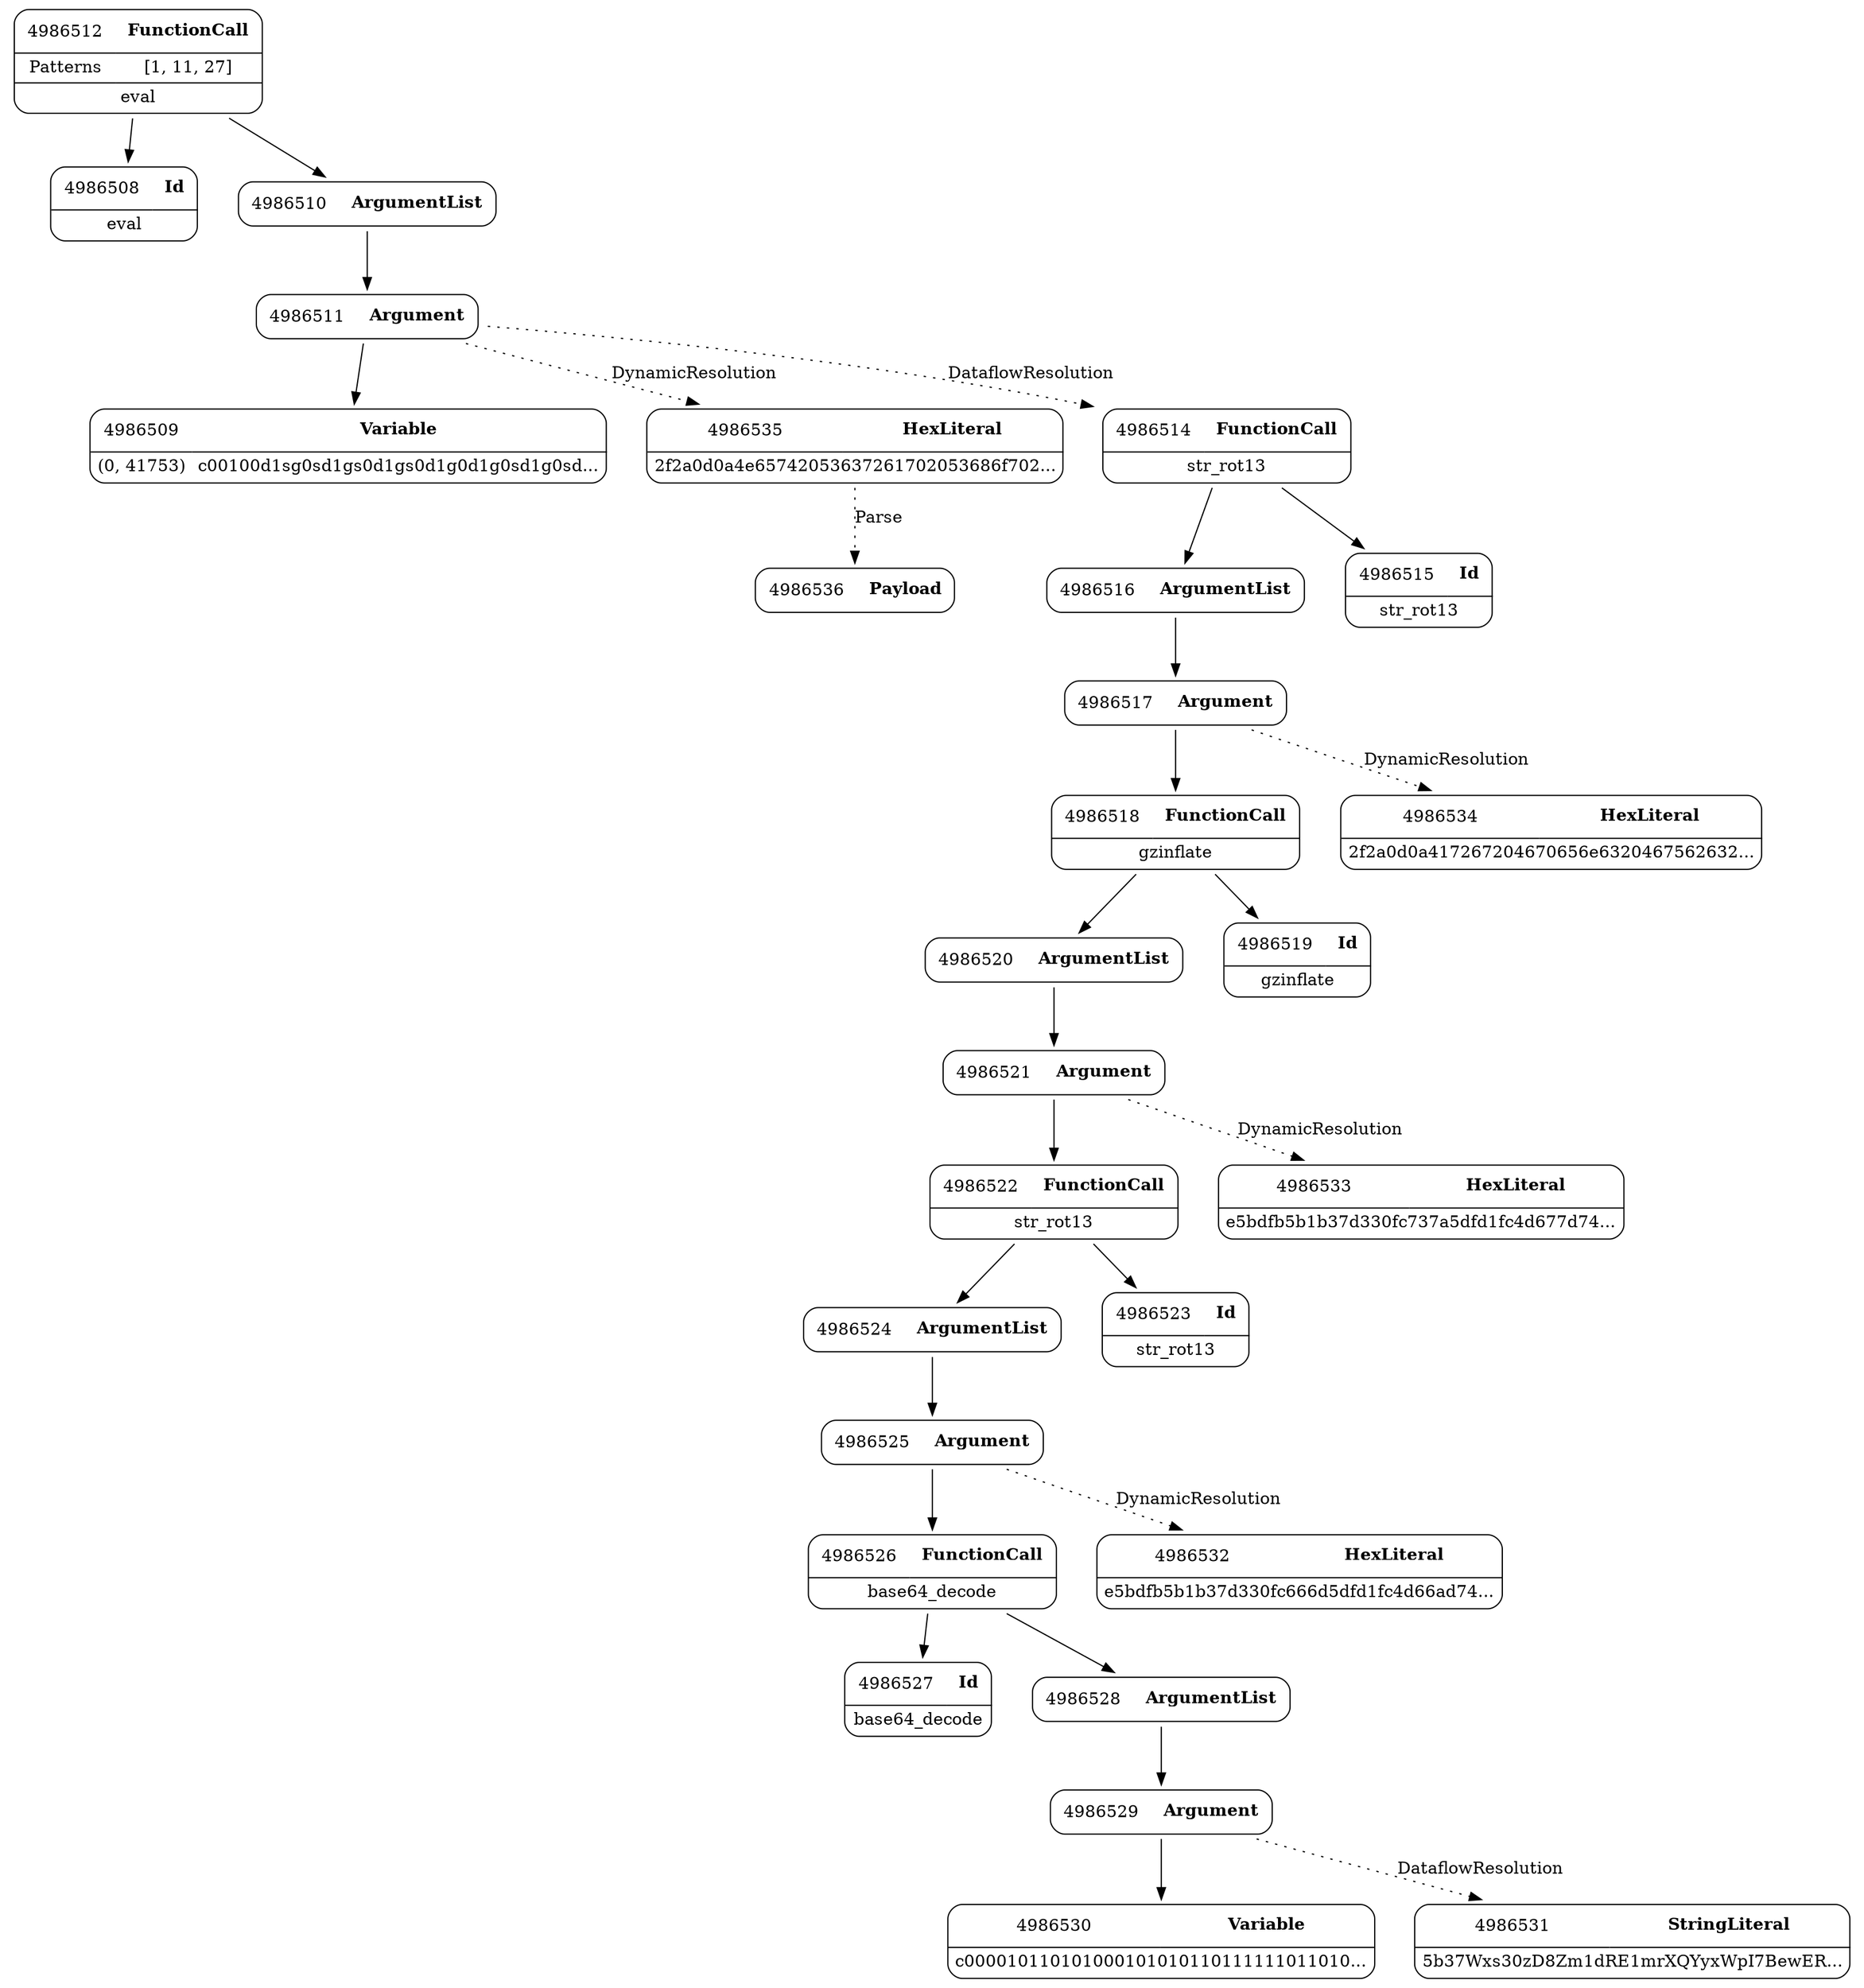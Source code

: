 digraph ast {
node [shape=none];
4986508 [label=<<TABLE border='1' cellspacing='0' cellpadding='10' style='rounded' ><TR><TD border='0'>4986508</TD><TD border='0'><B>Id</B></TD></TR><HR/><TR><TD border='0' cellpadding='5' colspan='2'>eval</TD></TR></TABLE>>];
4986509 [label=<<TABLE border='1' cellspacing='0' cellpadding='10' style='rounded' ><TR><TD border='0'>4986509</TD><TD border='0'><B>Variable</B></TD></TR><HR/><TR><TD border='0' cellpadding='5'>(0, 41753)</TD><TD border='0' cellpadding='5'>c00100d1sg0sd1gs0d1gs0d1g0d1g0sd1g0sd...</TD></TR></TABLE>>];
4986510 [label=<<TABLE border='1' cellspacing='0' cellpadding='10' style='rounded' ><TR><TD border='0'>4986510</TD><TD border='0'><B>ArgumentList</B></TD></TR></TABLE>>];
4986510 -> 4986511 [weight=2];
4986511 [label=<<TABLE border='1' cellspacing='0' cellpadding='10' style='rounded' ><TR><TD border='0'>4986511</TD><TD border='0'><B>Argument</B></TD></TR></TABLE>>];
4986511 -> 4986509 [weight=2];
4986511 -> 4986535 [style=dotted,label=DynamicResolution];
4986511 -> 4986514 [style=dotted,label=DataflowResolution];
4986524 [label=<<TABLE border='1' cellspacing='0' cellpadding='10' style='rounded' ><TR><TD border='0'>4986524</TD><TD border='0'><B>ArgumentList</B></TD></TR></TABLE>>];
4986524 -> 4986525 [weight=2];
4986525 [label=<<TABLE border='1' cellspacing='0' cellpadding='10' style='rounded' ><TR><TD border='0'>4986525</TD><TD border='0'><B>Argument</B></TD></TR></TABLE>>];
4986525 -> 4986526 [weight=2];
4986525 -> 4986532 [style=dotted,label=DynamicResolution];
4986526 [label=<<TABLE border='1' cellspacing='0' cellpadding='10' style='rounded' ><TR><TD border='0'>4986526</TD><TD border='0'><B>FunctionCall</B></TD></TR><HR/><TR><TD border='0' cellpadding='5' colspan='2'>base64_decode</TD></TR></TABLE>>];
4986526 -> 4986527 [weight=2];
4986526 -> 4986528 [weight=2];
4986527 [label=<<TABLE border='1' cellspacing='0' cellpadding='10' style='rounded' ><TR><TD border='0'>4986527</TD><TD border='0'><B>Id</B></TD></TR><HR/><TR><TD border='0' cellpadding='5' colspan='2'>base64_decode</TD></TR></TABLE>>];
4986520 [label=<<TABLE border='1' cellspacing='0' cellpadding='10' style='rounded' ><TR><TD border='0'>4986520</TD><TD border='0'><B>ArgumentList</B></TD></TR></TABLE>>];
4986520 -> 4986521 [weight=2];
4986521 [label=<<TABLE border='1' cellspacing='0' cellpadding='10' style='rounded' ><TR><TD border='0'>4986521</TD><TD border='0'><B>Argument</B></TD></TR></TABLE>>];
4986521 -> 4986522 [weight=2];
4986521 -> 4986533 [style=dotted,label=DynamicResolution];
4986522 [label=<<TABLE border='1' cellspacing='0' cellpadding='10' style='rounded' ><TR><TD border='0'>4986522</TD><TD border='0'><B>FunctionCall</B></TD></TR><HR/><TR><TD border='0' cellpadding='5' colspan='2'>str_rot13</TD></TR></TABLE>>];
4986522 -> 4986523 [weight=2];
4986522 -> 4986524 [weight=2];
4986523 [label=<<TABLE border='1' cellspacing='0' cellpadding='10' style='rounded' ><TR><TD border='0'>4986523</TD><TD border='0'><B>Id</B></TD></TR><HR/><TR><TD border='0' cellpadding='5' colspan='2'>str_rot13</TD></TR></TABLE>>];
4986516 [label=<<TABLE border='1' cellspacing='0' cellpadding='10' style='rounded' ><TR><TD border='0'>4986516</TD><TD border='0'><B>ArgumentList</B></TD></TR></TABLE>>];
4986516 -> 4986517 [weight=2];
4986517 [label=<<TABLE border='1' cellspacing='0' cellpadding='10' style='rounded' ><TR><TD border='0'>4986517</TD><TD border='0'><B>Argument</B></TD></TR></TABLE>>];
4986517 -> 4986518 [weight=2];
4986517 -> 4986534 [style=dotted,label=DynamicResolution];
4986518 [label=<<TABLE border='1' cellspacing='0' cellpadding='10' style='rounded' ><TR><TD border='0'>4986518</TD><TD border='0'><B>FunctionCall</B></TD></TR><HR/><TR><TD border='0' cellpadding='5' colspan='2'>gzinflate</TD></TR></TABLE>>];
4986518 -> 4986519 [weight=2];
4986518 -> 4986520 [weight=2];
4986519 [label=<<TABLE border='1' cellspacing='0' cellpadding='10' style='rounded' ><TR><TD border='0'>4986519</TD><TD border='0'><B>Id</B></TD></TR><HR/><TR><TD border='0' cellpadding='5' colspan='2'>gzinflate</TD></TR></TABLE>>];
4986512 [label=<<TABLE border='1' cellspacing='0' cellpadding='10' style='rounded' ><TR><TD border='0'>4986512</TD><TD border='0'><B>FunctionCall</B></TD></TR><HR/><TR><TD border='0' cellpadding='5'>Patterns</TD><TD border='0' cellpadding='5'>[1, 11, 27]</TD></TR><HR/><TR><TD border='0' cellpadding='5' colspan='2'>eval</TD></TR></TABLE>>];
4986512 -> 4986508 [weight=2];
4986512 -> 4986510 [weight=2];
4986514 [label=<<TABLE border='1' cellspacing='0' cellpadding='10' style='rounded' ><TR><TD border='0'>4986514</TD><TD border='0'><B>FunctionCall</B></TD></TR><HR/><TR><TD border='0' cellpadding='5' colspan='2'>str_rot13</TD></TR></TABLE>>];
4986514 -> 4986515 [weight=2];
4986514 -> 4986516 [weight=2];
4986515 [label=<<TABLE border='1' cellspacing='0' cellpadding='10' style='rounded' ><TR><TD border='0'>4986515</TD><TD border='0'><B>Id</B></TD></TR><HR/><TR><TD border='0' cellpadding='5' colspan='2'>str_rot13</TD></TR></TABLE>>];
4986536 [label=<<TABLE border='1' cellspacing='0' cellpadding='10' style='rounded' ><TR><TD border='0'>4986536</TD><TD border='0'><B>Payload</B></TD></TR></TABLE>>];
4986532 [label=<<TABLE border='1' cellspacing='0' cellpadding='10' style='rounded' ><TR><TD border='0'>4986532</TD><TD border='0'><B>HexLiteral</B></TD></TR><HR/><TR><TD border='0' cellpadding='5' colspan='2'>e5bdfb5b1b37d330fc666d5dfd1fc4d66ad74...</TD></TR></TABLE>>];
4986533 [label=<<TABLE border='1' cellspacing='0' cellpadding='10' style='rounded' ><TR><TD border='0'>4986533</TD><TD border='0'><B>HexLiteral</B></TD></TR><HR/><TR><TD border='0' cellpadding='5' colspan='2'>e5bdfb5b1b37d330fc737a5dfd1fc4d677d74...</TD></TR></TABLE>>];
4986534 [label=<<TABLE border='1' cellspacing='0' cellpadding='10' style='rounded' ><TR><TD border='0'>4986534</TD><TD border='0'><B>HexLiteral</B></TD></TR><HR/><TR><TD border='0' cellpadding='5' colspan='2'>2f2a0d0a417267204670656e6320467562632...</TD></TR></TABLE>>];
4986535 [label=<<TABLE border='1' cellspacing='0' cellpadding='10' style='rounded' ><TR><TD border='0'>4986535</TD><TD border='0'><B>HexLiteral</B></TD></TR><HR/><TR><TD border='0' cellpadding='5' colspan='2'>2f2a0d0a4e65742053637261702053686f702...</TD></TR></TABLE>>];
4986535 -> 4986536 [style=dotted,label=Parse];
4986528 [label=<<TABLE border='1' cellspacing='0' cellpadding='10' style='rounded' ><TR><TD border='0'>4986528</TD><TD border='0'><B>ArgumentList</B></TD></TR></TABLE>>];
4986528 -> 4986529 [weight=2];
4986529 [label=<<TABLE border='1' cellspacing='0' cellpadding='10' style='rounded' ><TR><TD border='0'>4986529</TD><TD border='0'><B>Argument</B></TD></TR></TABLE>>];
4986529 -> 4986530 [weight=2];
4986529 -> 4986531 [style=dotted,label=DataflowResolution];
4986530 [label=<<TABLE border='1' cellspacing='0' cellpadding='10' style='rounded' ><TR><TD border='0'>4986530</TD><TD border='0'><B>Variable</B></TD></TR><HR/><TR><TD border='0' cellpadding='5' colspan='2'>c000010110101000101010110111111011010...</TD></TR></TABLE>>];
4986531 [label=<<TABLE border='1' cellspacing='0' cellpadding='10' style='rounded' ><TR><TD border='0'>4986531</TD><TD border='0'><B>StringLiteral</B></TD></TR><HR/><TR><TD border='0' cellpadding='5' colspan='2'>5b37Wxs30zD8Zm1dRE1mrXQYyxWpI7BewER...</TD></TR></TABLE>>];
}
